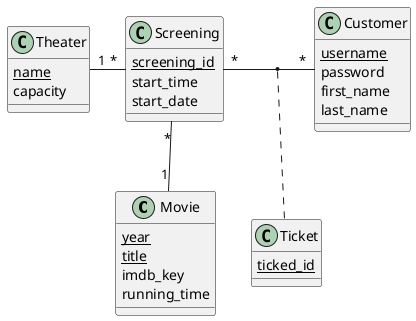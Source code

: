 @startuml
class Movie {
	{static} year
	{static} title
	imdb_key
	running_time
}
class Ticket {
	{static} ticked_id
}
class Customer {
	  {static} username
	  password
	  first_name
	  last_name
}
class Screening {
	{static} screening_id	
	start_time
	start_date	
}
class Theater {
	{static} name
	capacity	
}

Theater "1" - "*" Screening
Screening "*" -- "1" Movie
Screening "*" - "*" Customer
(Screening, Customer) .. Ticket
@enduml
